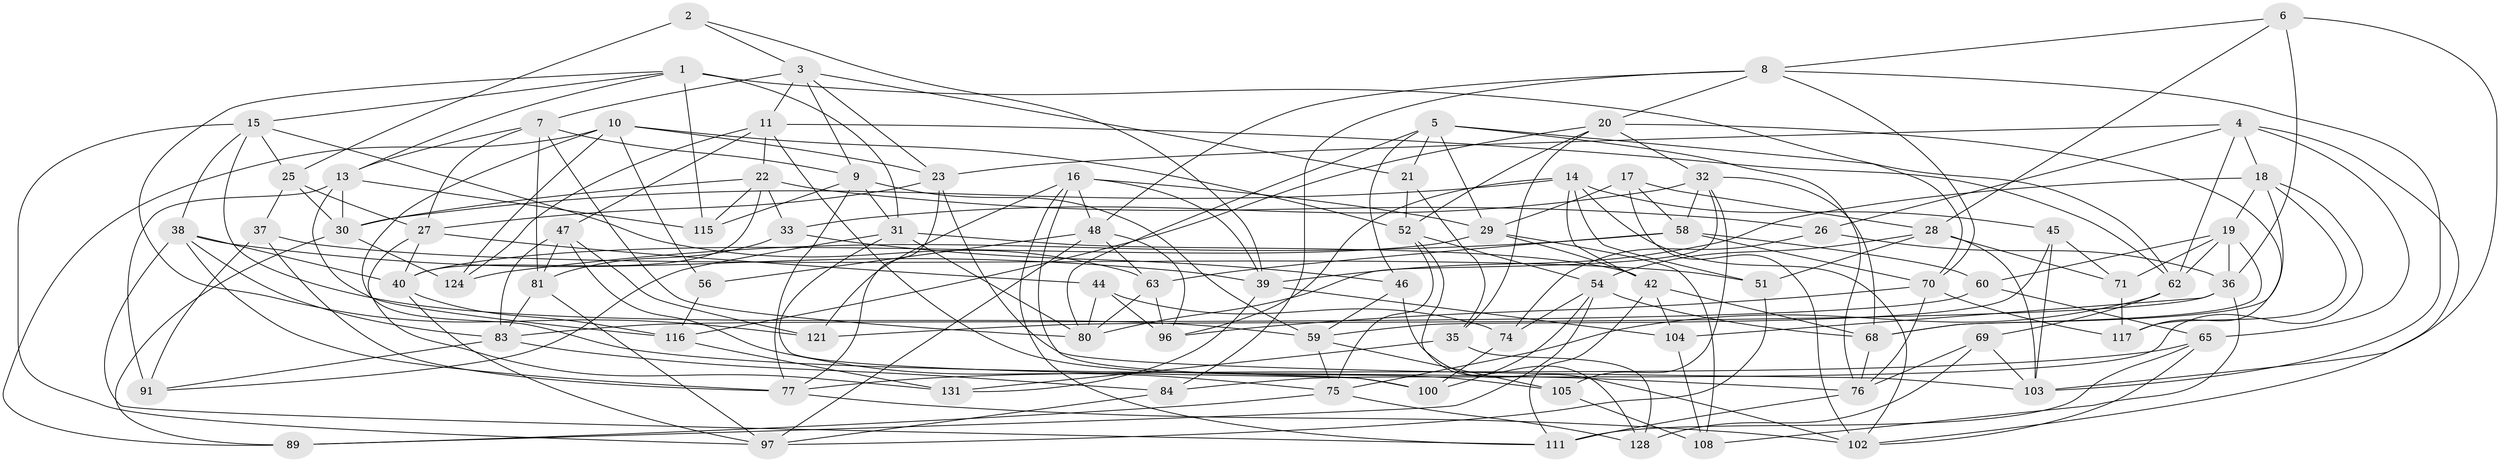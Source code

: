 // original degree distribution, {4: 1.0}
// Generated by graph-tools (version 1.1) at 2025/11/02/27/25 16:11:47]
// undirected, 83 vertices, 214 edges
graph export_dot {
graph [start="1"]
  node [color=gray90,style=filled];
  1 [super="+53"];
  2;
  3 [super="+24"];
  4 [super="+50"];
  5 [super="+120"];
  6;
  7 [super="+133"];
  8 [super="+66"];
  9 [super="+87"];
  10 [super="+67"];
  11 [super="+12"];
  13 [super="+110"];
  14 [super="+98"];
  15 [super="+95"];
  16 [super="+49"];
  17;
  18 [super="+90"];
  19 [super="+88"];
  20 [super="+101"];
  21;
  22 [super="+130"];
  23 [super="+41"];
  25 [super="+43"];
  26;
  27 [super="+82"];
  28 [super="+61"];
  29 [super="+64"];
  30 [super="+94"];
  31 [super="+109"];
  32 [super="+34"];
  33;
  35;
  36 [super="+85"];
  37;
  38 [super="+136"];
  39 [super="+93"];
  40 [super="+112"];
  42 [super="+72"];
  44;
  45;
  46;
  47 [super="+106"];
  48 [super="+57"];
  51;
  52 [super="+55"];
  54 [super="+78"];
  56;
  58 [super="+122"];
  59 [super="+132"];
  60;
  62 [super="+113"];
  63 [super="+73"];
  65 [super="+129"];
  68 [super="+99"];
  69;
  70 [super="+118"];
  71;
  74;
  75 [super="+86"];
  76 [super="+79"];
  77 [super="+123"];
  80 [super="+107"];
  81 [super="+127"];
  83 [super="+92"];
  84;
  89;
  91;
  96 [super="+119"];
  97 [super="+134"];
  100;
  102 [super="+114"];
  103 [super="+126"];
  104;
  105;
  108;
  111 [super="+125"];
  115;
  116 [super="+135"];
  117;
  121;
  124;
  128;
  131;
  1 -- 121;
  1 -- 15;
  1 -- 115;
  1 -- 13;
  1 -- 62;
  1 -- 31;
  2 -- 39;
  2 -- 25 [weight=2];
  2 -- 3;
  3 -- 21;
  3 -- 23;
  3 -- 11;
  3 -- 7;
  3 -- 9;
  4 -- 26;
  4 -- 102;
  4 -- 62;
  4 -- 65;
  4 -- 18;
  4 -- 23;
  5 -- 46;
  5 -- 21;
  5 -- 29;
  5 -- 80;
  5 -- 76;
  5 -- 70;
  6 -- 36;
  6 -- 103;
  6 -- 28;
  6 -- 8;
  7 -- 80;
  7 -- 81;
  7 -- 13;
  7 -- 27;
  7 -- 9;
  8 -- 84;
  8 -- 20;
  8 -- 103;
  8 -- 70;
  8 -- 48;
  9 -- 115;
  9 -- 77;
  9 -- 59;
  9 -- 31;
  10 -- 89;
  10 -- 56;
  10 -- 76;
  10 -- 124;
  10 -- 52;
  10 -- 23;
  11 -- 105;
  11 -- 124;
  11 -- 47;
  11 -- 62;
  11 -- 22;
  13 -- 91;
  13 -- 30;
  13 -- 115;
  13 -- 116;
  14 -- 45;
  14 -- 102;
  14 -- 51;
  14 -- 42;
  14 -- 30;
  14 -- 96;
  15 -- 59;
  15 -- 63;
  15 -- 97;
  15 -- 25;
  15 -- 38;
  16 -- 111;
  16 -- 39;
  16 -- 121;
  16 -- 100;
  16 -- 29;
  16 -- 48;
  17 -- 29;
  17 -- 58;
  17 -- 28;
  17 -- 102;
  18 -- 68;
  18 -- 19;
  18 -- 39;
  18 -- 117;
  18 -- 84;
  19 -- 60;
  19 -- 62;
  19 -- 71;
  19 -- 68;
  19 -- 36;
  20 -- 35;
  20 -- 117;
  20 -- 32;
  20 -- 52;
  20 -- 116;
  21 -- 35;
  21 -- 52;
  22 -- 26;
  22 -- 40;
  22 -- 33;
  22 -- 115;
  22 -- 30;
  23 -- 77;
  23 -- 27;
  23 -- 103;
  25 -- 30;
  25 -- 27;
  25 -- 37;
  26 -- 74;
  26 -- 36;
  27 -- 40;
  27 -- 44;
  27 -- 131;
  28 -- 71;
  28 -- 51;
  28 -- 54;
  28 -- 103;
  29 -- 40;
  29 -- 42;
  29 -- 108;
  30 -- 89;
  30 -- 124;
  31 -- 100;
  31 -- 42;
  31 -- 80;
  31 -- 91;
  32 -- 80;
  32 -- 33;
  32 -- 105;
  32 -- 58;
  32 -- 68;
  33 -- 81;
  33 -- 46;
  35 -- 128;
  35 -- 131;
  36 -- 104;
  36 -- 108;
  36 -- 121;
  37 -- 51;
  37 -- 77;
  37 -- 91;
  38 -- 40;
  38 -- 83;
  38 -- 39;
  38 -- 111;
  38 -- 77;
  39 -- 131;
  39 -- 104;
  40 -- 97;
  40 -- 116;
  42 -- 68;
  42 -- 104;
  42 -- 111;
  44 -- 74;
  44 -- 80;
  44 -- 96;
  45 -- 71;
  45 -- 103;
  45 -- 59;
  46 -- 59;
  46 -- 102;
  47 -- 121;
  47 -- 83;
  47 -- 81 [weight=2];
  47 -- 75;
  48 -- 97;
  48 -- 56;
  48 -- 63;
  48 -- 96;
  51 -- 97;
  52 -- 54;
  52 -- 128;
  52 -- 75;
  54 -- 89;
  54 -- 100;
  54 -- 74;
  54 -- 68;
  56 -- 116 [weight=2];
  58 -- 60;
  58 -- 70;
  58 -- 124;
  58 -- 63;
  59 -- 75;
  59 -- 105;
  60 -- 83;
  60 -- 65;
  62 -- 69;
  62 -- 75;
  63 -- 96 [weight=2];
  63 -- 80;
  65 -- 111 [weight=2];
  65 -- 77;
  65 -- 102;
  68 -- 76;
  69 -- 128;
  69 -- 103;
  69 -- 76;
  70 -- 96;
  70 -- 76;
  70 -- 117;
  71 -- 117;
  74 -- 100;
  75 -- 128;
  75 -- 89;
  76 -- 111;
  77 -- 102;
  81 -- 83;
  81 -- 97;
  83 -- 84;
  83 -- 91;
  84 -- 97;
  104 -- 108;
  105 -- 108;
  116 -- 131;
}

